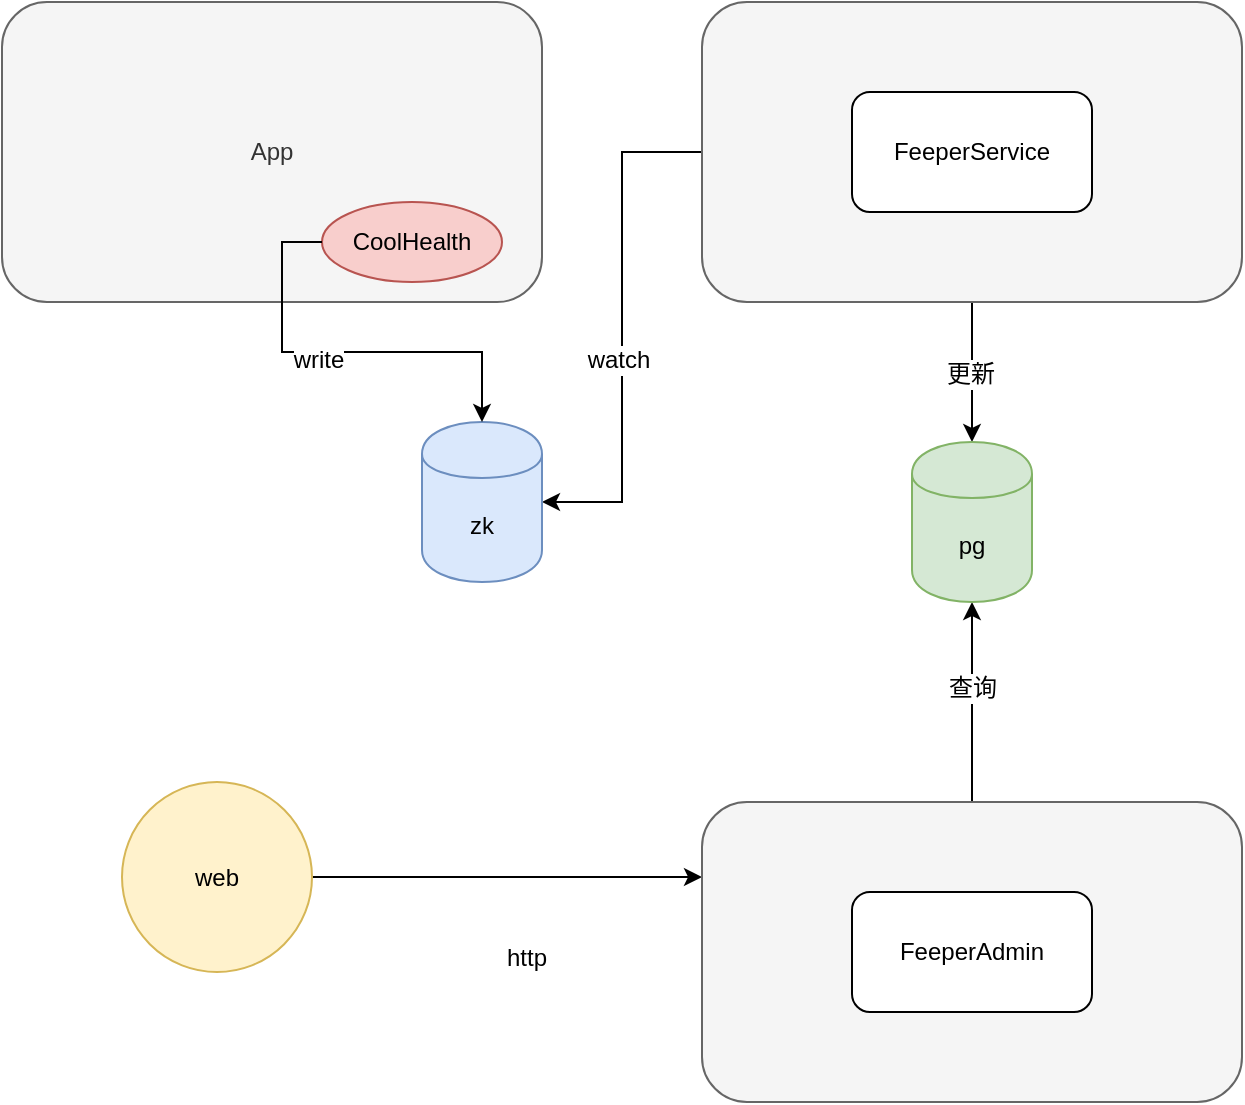 <mxfile version="12.5.1" type="github">
  <diagram id="C5RBs43oDa-KdzZeNtuy" name="Page-1">
    <mxGraphModel dx="946" dy="515" grid="1" gridSize="10" guides="1" tooltips="1" connect="1" arrows="1" fold="1" page="1" pageScale="1" pageWidth="827" pageHeight="1169" math="0" shadow="0">
      <root>
        <mxCell id="WIyWlLk6GJQsqaUBKTNV-0"/>
        <mxCell id="WIyWlLk6GJQsqaUBKTNV-1" parent="WIyWlLk6GJQsqaUBKTNV-0"/>
        <mxCell id="0efMppfPj25u1ywOsLX--0" value="App" style="rounded=1;whiteSpace=wrap;html=1;fillColor=#f5f5f5;strokeColor=#666666;fontColor=#333333;" vertex="1" parent="WIyWlLk6GJQsqaUBKTNV-1">
          <mxGeometry x="90" y="140" width="270" height="150" as="geometry"/>
        </mxCell>
        <mxCell id="0efMppfPj25u1ywOsLX--17" style="edgeStyle=orthogonalEdgeStyle;rounded=0;orthogonalLoop=1;jettySize=auto;html=1;exitX=0;exitY=0.5;exitDx=0;exitDy=0;entryX=1;entryY=0.5;entryDx=0;entryDy=0;" edge="1" parent="WIyWlLk6GJQsqaUBKTNV-1" source="0efMppfPj25u1ywOsLX--5" target="0efMppfPj25u1ywOsLX--12">
          <mxGeometry relative="1" as="geometry"/>
        </mxCell>
        <mxCell id="0efMppfPj25u1ywOsLX--18" value="watch" style="text;html=1;align=center;verticalAlign=middle;resizable=0;points=[];labelBackgroundColor=#ffffff;" vertex="1" connectable="0" parent="0efMppfPj25u1ywOsLX--17">
          <mxGeometry x="0.124" y="-2" relative="1" as="geometry">
            <mxPoint as="offset"/>
          </mxGeometry>
        </mxCell>
        <mxCell id="0efMppfPj25u1ywOsLX--20" style="edgeStyle=orthogonalEdgeStyle;rounded=0;orthogonalLoop=1;jettySize=auto;html=1;exitX=0.5;exitY=1;exitDx=0;exitDy=0;" edge="1" parent="WIyWlLk6GJQsqaUBKTNV-1" source="0efMppfPj25u1ywOsLX--5" target="0efMppfPj25u1ywOsLX--19">
          <mxGeometry relative="1" as="geometry"/>
        </mxCell>
        <mxCell id="0efMppfPj25u1ywOsLX--23" value="更新" style="text;html=1;align=center;verticalAlign=middle;resizable=0;points=[];labelBackgroundColor=#ffffff;" vertex="1" connectable="0" parent="0efMppfPj25u1ywOsLX--20">
          <mxGeometry x="0.029" y="-1" relative="1" as="geometry">
            <mxPoint as="offset"/>
          </mxGeometry>
        </mxCell>
        <mxCell id="0efMppfPj25u1ywOsLX--5" value="App" style="rounded=1;whiteSpace=wrap;html=1;fillColor=#f5f5f5;strokeColor=#666666;fontColor=#333333;" vertex="1" parent="WIyWlLk6GJQsqaUBKTNV-1">
          <mxGeometry x="440" y="140" width="270" height="150" as="geometry"/>
        </mxCell>
        <mxCell id="0efMppfPj25u1ywOsLX--1" value="CoolHealth" style="ellipse;whiteSpace=wrap;html=1;fillColor=#f8cecc;strokeColor=#b85450;" vertex="1" parent="WIyWlLk6GJQsqaUBKTNV-1">
          <mxGeometry x="250" y="240" width="90" height="40" as="geometry"/>
        </mxCell>
        <mxCell id="0efMppfPj25u1ywOsLX--4" value="FeeperService" style="rounded=1;whiteSpace=wrap;html=1;" vertex="1" parent="WIyWlLk6GJQsqaUBKTNV-1">
          <mxGeometry x="515" y="185" width="120" height="60" as="geometry"/>
        </mxCell>
        <mxCell id="0efMppfPj25u1ywOsLX--10" style="edgeStyle=orthogonalEdgeStyle;rounded=0;orthogonalLoop=1;jettySize=auto;html=1;entryX=0;entryY=0.25;entryDx=0;entryDy=0;" edge="1" parent="WIyWlLk6GJQsqaUBKTNV-1" source="0efMppfPj25u1ywOsLX--7" target="0efMppfPj25u1ywOsLX--8">
          <mxGeometry relative="1" as="geometry"/>
        </mxCell>
        <mxCell id="0efMppfPj25u1ywOsLX--7" value="web" style="ellipse;whiteSpace=wrap;html=1;aspect=fixed;fillColor=#fff2cc;strokeColor=#d6b656;" vertex="1" parent="WIyWlLk6GJQsqaUBKTNV-1">
          <mxGeometry x="150" y="530" width="95" height="95" as="geometry"/>
        </mxCell>
        <mxCell id="0efMppfPj25u1ywOsLX--21" style="edgeStyle=orthogonalEdgeStyle;rounded=0;orthogonalLoop=1;jettySize=auto;html=1;exitX=0.5;exitY=0;exitDx=0;exitDy=0;entryX=0.5;entryY=1;entryDx=0;entryDy=0;" edge="1" parent="WIyWlLk6GJQsqaUBKTNV-1" source="0efMppfPj25u1ywOsLX--8" target="0efMppfPj25u1ywOsLX--19">
          <mxGeometry relative="1" as="geometry"/>
        </mxCell>
        <mxCell id="0efMppfPj25u1ywOsLX--22" value="查询" style="text;html=1;align=center;verticalAlign=middle;resizable=0;points=[];labelBackgroundColor=#ffffff;" vertex="1" connectable="0" parent="0efMppfPj25u1ywOsLX--21">
          <mxGeometry x="0.14" relative="1" as="geometry">
            <mxPoint as="offset"/>
          </mxGeometry>
        </mxCell>
        <mxCell id="0efMppfPj25u1ywOsLX--8" value="App" style="rounded=1;whiteSpace=wrap;html=1;fillColor=#f5f5f5;strokeColor=#666666;fontColor=#333333;" vertex="1" parent="WIyWlLk6GJQsqaUBKTNV-1">
          <mxGeometry x="440" y="540" width="270" height="150" as="geometry"/>
        </mxCell>
        <mxCell id="0efMppfPj25u1ywOsLX--9" value="FeeperAdmin" style="rounded=1;whiteSpace=wrap;html=1;" vertex="1" parent="WIyWlLk6GJQsqaUBKTNV-1">
          <mxGeometry x="515" y="585" width="120" height="60" as="geometry"/>
        </mxCell>
        <mxCell id="0efMppfPj25u1ywOsLX--11" value="http" style="text;html=1;align=center;verticalAlign=middle;resizable=0;points=[];autosize=1;" vertex="1" parent="WIyWlLk6GJQsqaUBKTNV-1">
          <mxGeometry x="332" y="608" width="40" height="20" as="geometry"/>
        </mxCell>
        <mxCell id="0efMppfPj25u1ywOsLX--12" value="zk" style="shape=cylinder;whiteSpace=wrap;html=1;boundedLbl=1;backgroundOutline=1;fillColor=#dae8fc;strokeColor=#6c8ebf;" vertex="1" parent="WIyWlLk6GJQsqaUBKTNV-1">
          <mxGeometry x="300" y="350" width="60" height="80" as="geometry"/>
        </mxCell>
        <mxCell id="0efMppfPj25u1ywOsLX--13" style="edgeStyle=orthogonalEdgeStyle;rounded=0;orthogonalLoop=1;jettySize=auto;html=1;exitX=0;exitY=0.5;exitDx=0;exitDy=0;" edge="1" parent="WIyWlLk6GJQsqaUBKTNV-1" source="0efMppfPj25u1ywOsLX--1" target="0efMppfPj25u1ywOsLX--12">
          <mxGeometry relative="1" as="geometry"/>
        </mxCell>
        <mxCell id="0efMppfPj25u1ywOsLX--14" value="write" style="text;html=1;align=center;verticalAlign=middle;resizable=0;points=[];labelBackgroundColor=#ffffff;" vertex="1" connectable="0" parent="0efMppfPj25u1ywOsLX--13">
          <mxGeometry x="-0.114" y="-4" relative="1" as="geometry">
            <mxPoint as="offset"/>
          </mxGeometry>
        </mxCell>
        <mxCell id="0efMppfPj25u1ywOsLX--19" value="pg" style="shape=cylinder;whiteSpace=wrap;html=1;boundedLbl=1;backgroundOutline=1;fillColor=#d5e8d4;strokeColor=#82b366;" vertex="1" parent="WIyWlLk6GJQsqaUBKTNV-1">
          <mxGeometry x="545" y="360" width="60" height="80" as="geometry"/>
        </mxCell>
      </root>
    </mxGraphModel>
  </diagram>
</mxfile>
